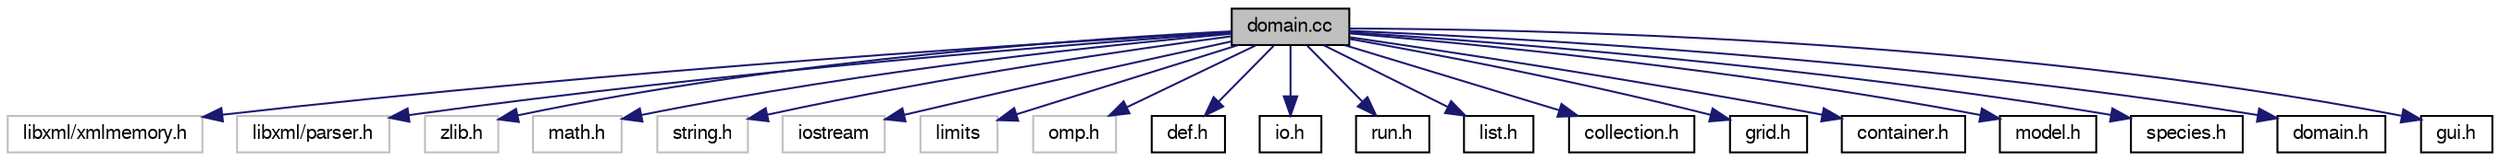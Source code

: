digraph G
{
  edge [fontname="FreeSans",fontsize="10",labelfontname="FreeSans",labelfontsize="10"];
  node [fontname="FreeSans",fontsize="10",shape=record];
  Node1 [label="domain.cc",height=0.2,width=0.4,color="black", fillcolor="grey75", style="filled" fontcolor="black"];
  Node1 -> Node2 [color="midnightblue",fontsize="10",style="solid"];
  Node2 [label="libxml/xmlmemory.h",height=0.2,width=0.4,color="grey75", fillcolor="white", style="filled"];
  Node1 -> Node3 [color="midnightblue",fontsize="10",style="solid"];
  Node3 [label="libxml/parser.h",height=0.2,width=0.4,color="grey75", fillcolor="white", style="filled"];
  Node1 -> Node4 [color="midnightblue",fontsize="10",style="solid"];
  Node4 [label="zlib.h",height=0.2,width=0.4,color="grey75", fillcolor="white", style="filled"];
  Node1 -> Node5 [color="midnightblue",fontsize="10",style="solid"];
  Node5 [label="math.h",height=0.2,width=0.4,color="grey75", fillcolor="white", style="filled"];
  Node1 -> Node6 [color="midnightblue",fontsize="10",style="solid"];
  Node6 [label="string.h",height=0.2,width=0.4,color="grey75", fillcolor="white", style="filled"];
  Node1 -> Node7 [color="midnightblue",fontsize="10",style="solid"];
  Node7 [label="iostream",height=0.2,width=0.4,color="grey75", fillcolor="white", style="filled"];
  Node1 -> Node8 [color="midnightblue",fontsize="10",style="solid"];
  Node8 [label="limits",height=0.2,width=0.4,color="grey75", fillcolor="white", style="filled"];
  Node1 -> Node9 [color="midnightblue",fontsize="10",style="solid"];
  Node9 [label="omp.h",height=0.2,width=0.4,color="grey75", fillcolor="white", style="filled"];
  Node1 -> Node10 [color="midnightblue",fontsize="10",style="solid"];
  Node10 [label="def.h",height=0.2,width=0.4,color="black", fillcolor="white", style="filled",URL="$def_8h.html"];
  Node1 -> Node11 [color="midnightblue",fontsize="10",style="solid"];
  Node11 [label="io.h",height=0.2,width=0.4,color="black", fillcolor="white", style="filled",URL="$io_8h.html"];
  Node1 -> Node12 [color="midnightblue",fontsize="10",style="solid"];
  Node12 [label="run.h",height=0.2,width=0.4,color="black", fillcolor="white", style="filled",URL="$run_8h.html"];
  Node1 -> Node13 [color="midnightblue",fontsize="10",style="solid"];
  Node13 [label="list.h",height=0.2,width=0.4,color="black", fillcolor="white", style="filled",URL="$list_8h.html"];
  Node1 -> Node14 [color="midnightblue",fontsize="10",style="solid"];
  Node14 [label="collection.h",height=0.2,width=0.4,color="black", fillcolor="white", style="filled",URL="$collection_8h.html"];
  Node1 -> Node15 [color="midnightblue",fontsize="10",style="solid"];
  Node15 [label="grid.h",height=0.2,width=0.4,color="black", fillcolor="white", style="filled",URL="$grid_8h.html"];
  Node1 -> Node16 [color="midnightblue",fontsize="10",style="solid"];
  Node16 [label="container.h",height=0.2,width=0.4,color="black", fillcolor="white", style="filled",URL="$container_8h.html"];
  Node1 -> Node17 [color="midnightblue",fontsize="10",style="solid"];
  Node17 [label="model.h",height=0.2,width=0.4,color="black", fillcolor="white", style="filled",URL="$model_8h.html"];
  Node1 -> Node18 [color="midnightblue",fontsize="10",style="solid"];
  Node18 [label="species.h",height=0.2,width=0.4,color="black", fillcolor="white", style="filled",URL="$species_8h.html"];
  Node1 -> Node19 [color="midnightblue",fontsize="10",style="solid"];
  Node19 [label="domain.h",height=0.2,width=0.4,color="black", fillcolor="white", style="filled",URL="$domain_8h.html"];
  Node1 -> Node20 [color="midnightblue",fontsize="10",style="solid"];
  Node20 [label="gui.h",height=0.2,width=0.4,color="black", fillcolor="white", style="filled",URL="$gui_8h.html"];
}
